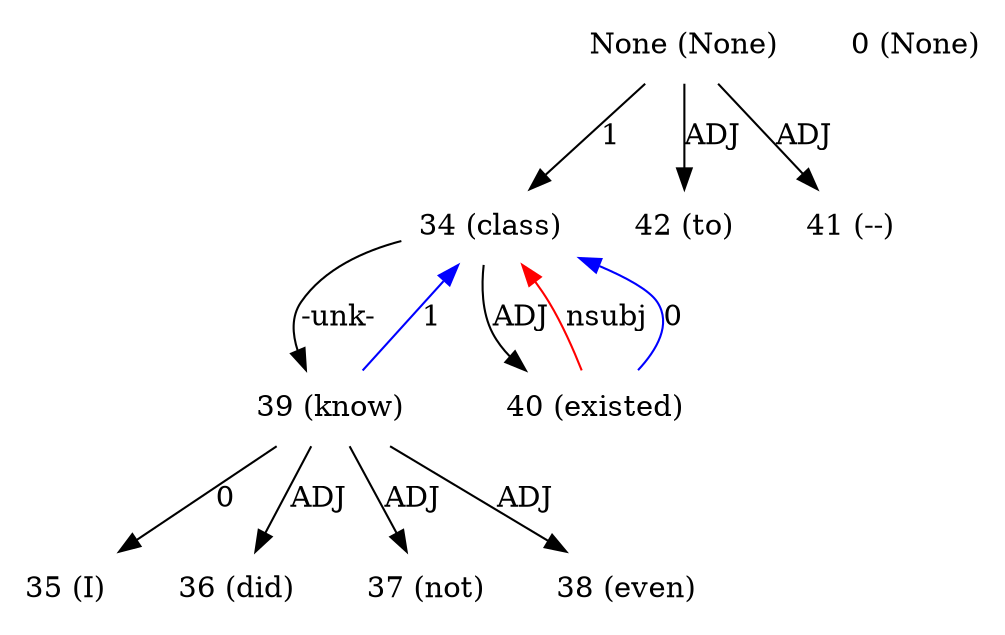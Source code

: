 digraph G{
edge [dir=forward]
node [shape=plaintext]

None [label="None (None)"]
None -> 34 [label="1"]
None [label="None (None)"]
None -> 42 [label="ADJ"]
None [label="None (None)"]
None -> 41 [label="ADJ"]
0 [label="0 (None)"]
34 [label="34 (class)"]
34 -> 39 [label="-unk-"]
34 -> 40 [label="ADJ"]
40 -> 34 [label="nsubj", color="red"]
35 [label="35 (I)"]
36 [label="36 (did)"]
37 [label="37 (not)"]
38 [label="38 (even)"]
39 [label="39 (know)"]
39 -> 34 [label="1", color="blue"]
39 -> 35 [label="0"]
39 -> 36 [label="ADJ"]
39 -> 37 [label="ADJ"]
39 -> 38 [label="ADJ"]
40 [label="40 (existed)"]
40 -> 34 [label="0", color="blue"]
41 [label="41 (--)"]
42 [label="42 (to)"]
}
